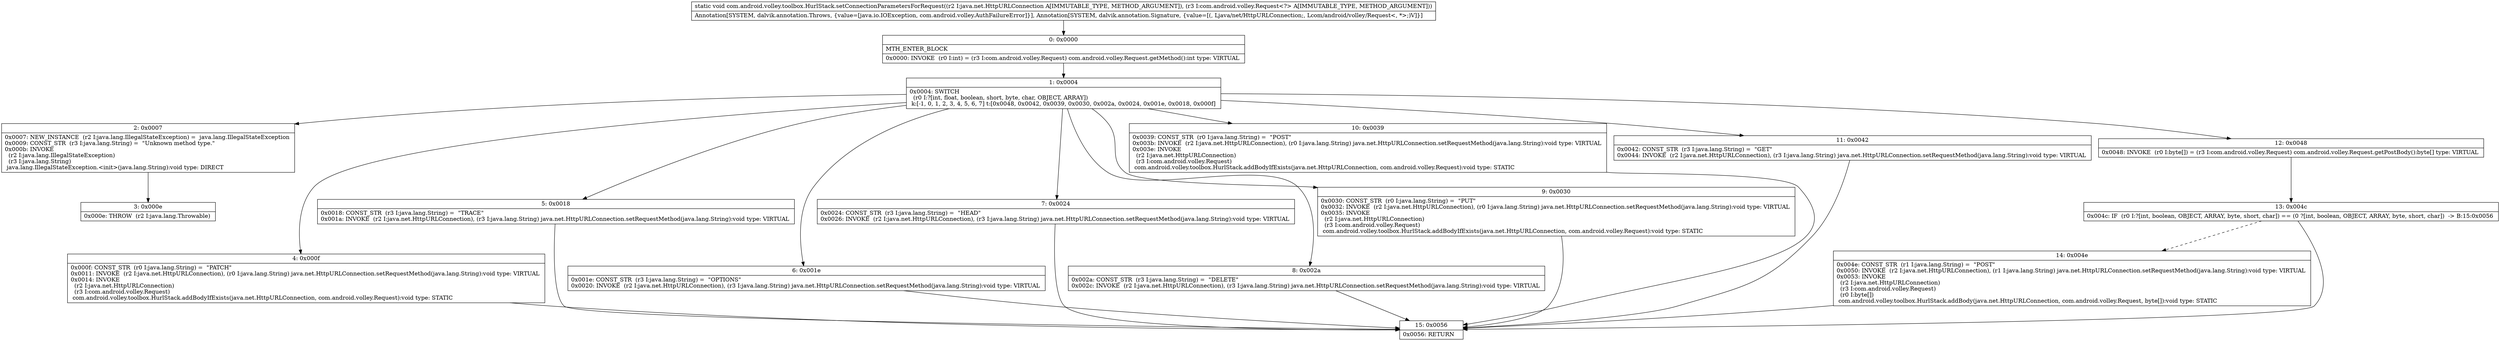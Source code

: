 digraph "CFG forcom.android.volley.toolbox.HurlStack.setConnectionParametersForRequest(Ljava\/net\/HttpURLConnection;Lcom\/android\/volley\/Request;)V" {
Node_0 [shape=record,label="{0\:\ 0x0000|MTH_ENTER_BLOCK\l|0x0000: INVOKE  (r0 I:int) = (r3 I:com.android.volley.Request) com.android.volley.Request.getMethod():int type: VIRTUAL \l}"];
Node_1 [shape=record,label="{1\:\ 0x0004|0x0004: SWITCH  \l  (r0 I:?[int, float, boolean, short, byte, char, OBJECT, ARRAY])\l k:[\-1, 0, 1, 2, 3, 4, 5, 6, 7] t:[0x0048, 0x0042, 0x0039, 0x0030, 0x002a, 0x0024, 0x001e, 0x0018, 0x000f] \l}"];
Node_2 [shape=record,label="{2\:\ 0x0007|0x0007: NEW_INSTANCE  (r2 I:java.lang.IllegalStateException) =  java.lang.IllegalStateException \l0x0009: CONST_STR  (r3 I:java.lang.String) =  \"Unknown method type.\" \l0x000b: INVOKE  \l  (r2 I:java.lang.IllegalStateException)\l  (r3 I:java.lang.String)\l java.lang.IllegalStateException.\<init\>(java.lang.String):void type: DIRECT \l}"];
Node_3 [shape=record,label="{3\:\ 0x000e|0x000e: THROW  (r2 I:java.lang.Throwable) \l}"];
Node_4 [shape=record,label="{4\:\ 0x000f|0x000f: CONST_STR  (r0 I:java.lang.String) =  \"PATCH\" \l0x0011: INVOKE  (r2 I:java.net.HttpURLConnection), (r0 I:java.lang.String) java.net.HttpURLConnection.setRequestMethod(java.lang.String):void type: VIRTUAL \l0x0014: INVOKE  \l  (r2 I:java.net.HttpURLConnection)\l  (r3 I:com.android.volley.Request)\l com.android.volley.toolbox.HurlStack.addBodyIfExists(java.net.HttpURLConnection, com.android.volley.Request):void type: STATIC \l}"];
Node_5 [shape=record,label="{5\:\ 0x0018|0x0018: CONST_STR  (r3 I:java.lang.String) =  \"TRACE\" \l0x001a: INVOKE  (r2 I:java.net.HttpURLConnection), (r3 I:java.lang.String) java.net.HttpURLConnection.setRequestMethod(java.lang.String):void type: VIRTUAL \l}"];
Node_6 [shape=record,label="{6\:\ 0x001e|0x001e: CONST_STR  (r3 I:java.lang.String) =  \"OPTIONS\" \l0x0020: INVOKE  (r2 I:java.net.HttpURLConnection), (r3 I:java.lang.String) java.net.HttpURLConnection.setRequestMethod(java.lang.String):void type: VIRTUAL \l}"];
Node_7 [shape=record,label="{7\:\ 0x0024|0x0024: CONST_STR  (r3 I:java.lang.String) =  \"HEAD\" \l0x0026: INVOKE  (r2 I:java.net.HttpURLConnection), (r3 I:java.lang.String) java.net.HttpURLConnection.setRequestMethod(java.lang.String):void type: VIRTUAL \l}"];
Node_8 [shape=record,label="{8\:\ 0x002a|0x002a: CONST_STR  (r3 I:java.lang.String) =  \"DELETE\" \l0x002c: INVOKE  (r2 I:java.net.HttpURLConnection), (r3 I:java.lang.String) java.net.HttpURLConnection.setRequestMethod(java.lang.String):void type: VIRTUAL \l}"];
Node_9 [shape=record,label="{9\:\ 0x0030|0x0030: CONST_STR  (r0 I:java.lang.String) =  \"PUT\" \l0x0032: INVOKE  (r2 I:java.net.HttpURLConnection), (r0 I:java.lang.String) java.net.HttpURLConnection.setRequestMethod(java.lang.String):void type: VIRTUAL \l0x0035: INVOKE  \l  (r2 I:java.net.HttpURLConnection)\l  (r3 I:com.android.volley.Request)\l com.android.volley.toolbox.HurlStack.addBodyIfExists(java.net.HttpURLConnection, com.android.volley.Request):void type: STATIC \l}"];
Node_10 [shape=record,label="{10\:\ 0x0039|0x0039: CONST_STR  (r0 I:java.lang.String) =  \"POST\" \l0x003b: INVOKE  (r2 I:java.net.HttpURLConnection), (r0 I:java.lang.String) java.net.HttpURLConnection.setRequestMethod(java.lang.String):void type: VIRTUAL \l0x003e: INVOKE  \l  (r2 I:java.net.HttpURLConnection)\l  (r3 I:com.android.volley.Request)\l com.android.volley.toolbox.HurlStack.addBodyIfExists(java.net.HttpURLConnection, com.android.volley.Request):void type: STATIC \l}"];
Node_11 [shape=record,label="{11\:\ 0x0042|0x0042: CONST_STR  (r3 I:java.lang.String) =  \"GET\" \l0x0044: INVOKE  (r2 I:java.net.HttpURLConnection), (r3 I:java.lang.String) java.net.HttpURLConnection.setRequestMethod(java.lang.String):void type: VIRTUAL \l}"];
Node_12 [shape=record,label="{12\:\ 0x0048|0x0048: INVOKE  (r0 I:byte[]) = (r3 I:com.android.volley.Request) com.android.volley.Request.getPostBody():byte[] type: VIRTUAL \l}"];
Node_13 [shape=record,label="{13\:\ 0x004c|0x004c: IF  (r0 I:?[int, boolean, OBJECT, ARRAY, byte, short, char]) == (0 ?[int, boolean, OBJECT, ARRAY, byte, short, char])  \-\> B:15:0x0056 \l}"];
Node_14 [shape=record,label="{14\:\ 0x004e|0x004e: CONST_STR  (r1 I:java.lang.String) =  \"POST\" \l0x0050: INVOKE  (r2 I:java.net.HttpURLConnection), (r1 I:java.lang.String) java.net.HttpURLConnection.setRequestMethod(java.lang.String):void type: VIRTUAL \l0x0053: INVOKE  \l  (r2 I:java.net.HttpURLConnection)\l  (r3 I:com.android.volley.Request)\l  (r0 I:byte[])\l com.android.volley.toolbox.HurlStack.addBody(java.net.HttpURLConnection, com.android.volley.Request, byte[]):void type: STATIC \l}"];
Node_15 [shape=record,label="{15\:\ 0x0056|0x0056: RETURN   \l}"];
MethodNode[shape=record,label="{static void com.android.volley.toolbox.HurlStack.setConnectionParametersForRequest((r2 I:java.net.HttpURLConnection A[IMMUTABLE_TYPE, METHOD_ARGUMENT]), (r3 I:com.android.volley.Request\<?\> A[IMMUTABLE_TYPE, METHOD_ARGUMENT]))  | Annotation[SYSTEM, dalvik.annotation.Throws, \{value=[java.io.IOException, com.android.volley.AuthFailureError]\}], Annotation[SYSTEM, dalvik.annotation.Signature, \{value=[(, Ljava\/net\/HttpURLConnection;, Lcom\/android\/volley\/Request\<, *\>;)V]\}]\l}"];
MethodNode -> Node_0;
Node_0 -> Node_1;
Node_1 -> Node_2;
Node_1 -> Node_4;
Node_1 -> Node_5;
Node_1 -> Node_6;
Node_1 -> Node_7;
Node_1 -> Node_8;
Node_1 -> Node_9;
Node_1 -> Node_10;
Node_1 -> Node_11;
Node_1 -> Node_12;
Node_2 -> Node_3;
Node_4 -> Node_15;
Node_5 -> Node_15;
Node_6 -> Node_15;
Node_7 -> Node_15;
Node_8 -> Node_15;
Node_9 -> Node_15;
Node_10 -> Node_15;
Node_11 -> Node_15;
Node_12 -> Node_13;
Node_13 -> Node_14[style=dashed];
Node_13 -> Node_15;
Node_14 -> Node_15;
}

